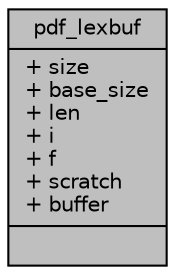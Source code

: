 digraph "pdf_lexbuf"
{
 // LATEX_PDF_SIZE
  edge [fontname="Helvetica",fontsize="10",labelfontname="Helvetica",labelfontsize="10"];
  node [fontname="Helvetica",fontsize="10",shape=record];
  Node1 [label="{pdf_lexbuf\n|+ size\l+ base_size\l+ len\l+ i\l+ f\l+ scratch\l+ buffer\l|}",height=0.2,width=0.4,color="black", fillcolor="grey75", style="filled", fontcolor="black",tooltip=" "];
}
